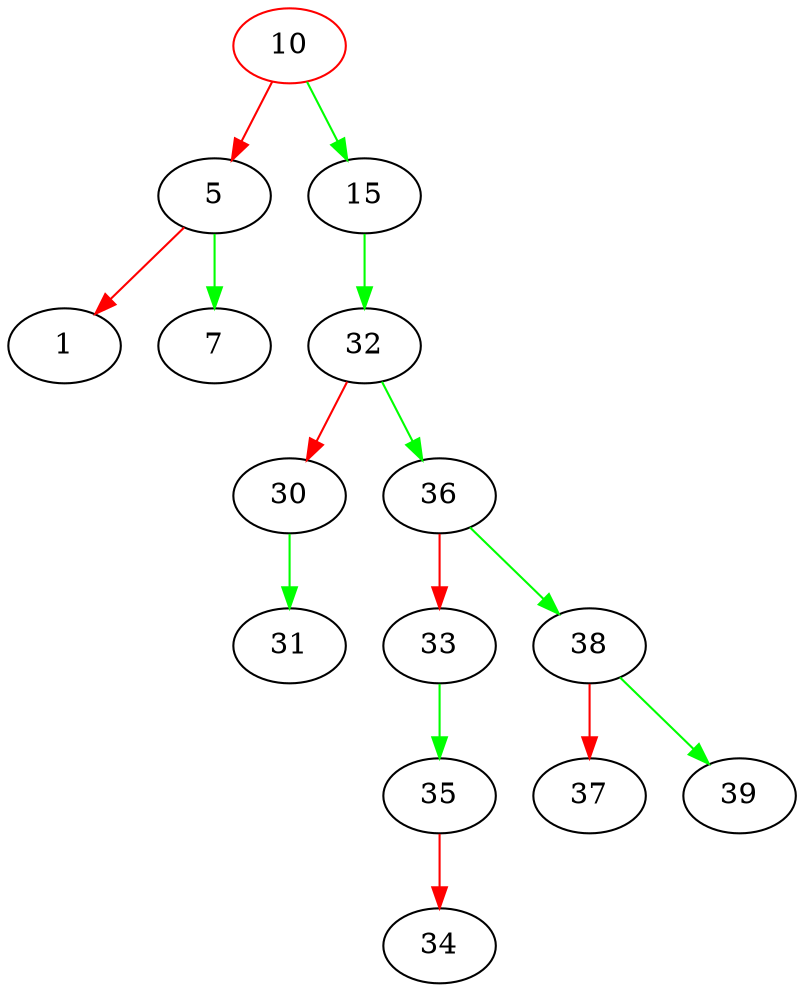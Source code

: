 digraph G{
10[color=red];
10->5[color=red];
5->1[color=red];
5->7[color=green];
10->15[color=green];
15->32[color=green];
32->30[color=red];
30->31[color=green];
32->36[color=green];
36->33[color=red];
33->35[color=green];
35->34[color=red];
36->38[color=green];
38->37[color=red];
38->39[color=green];
}
